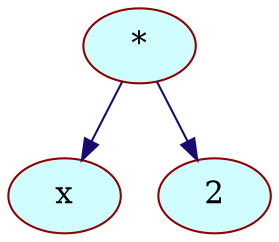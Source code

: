 digraph {
	node[shape = "cube", color = "#800000", fontsize = 15, style = "filled", fillcolor = "#88CEFA"];
	edge[color = "#190970", fontsize = 11];

		"*_0x561669acf700"[shape = "ellipse", label = "*", color="#900000",                                style="filled", fillcolor = "#D0FDFF"];
		"*_0x561669acf700"->"x_0x561669acf680";

		"x_0x561669acf680"[shape = "ellipse", label = "x", color="#900000", style="filled",                            fillcolor = "#D0FDFF"];
		"*_0x561669acf700"->"2_0x561669acf580";

		"2_0x561669acf580"[shape = "ellipse", label = "2", color="#900000", style="filled",                            fillcolor = "#D0FDFF"];
}